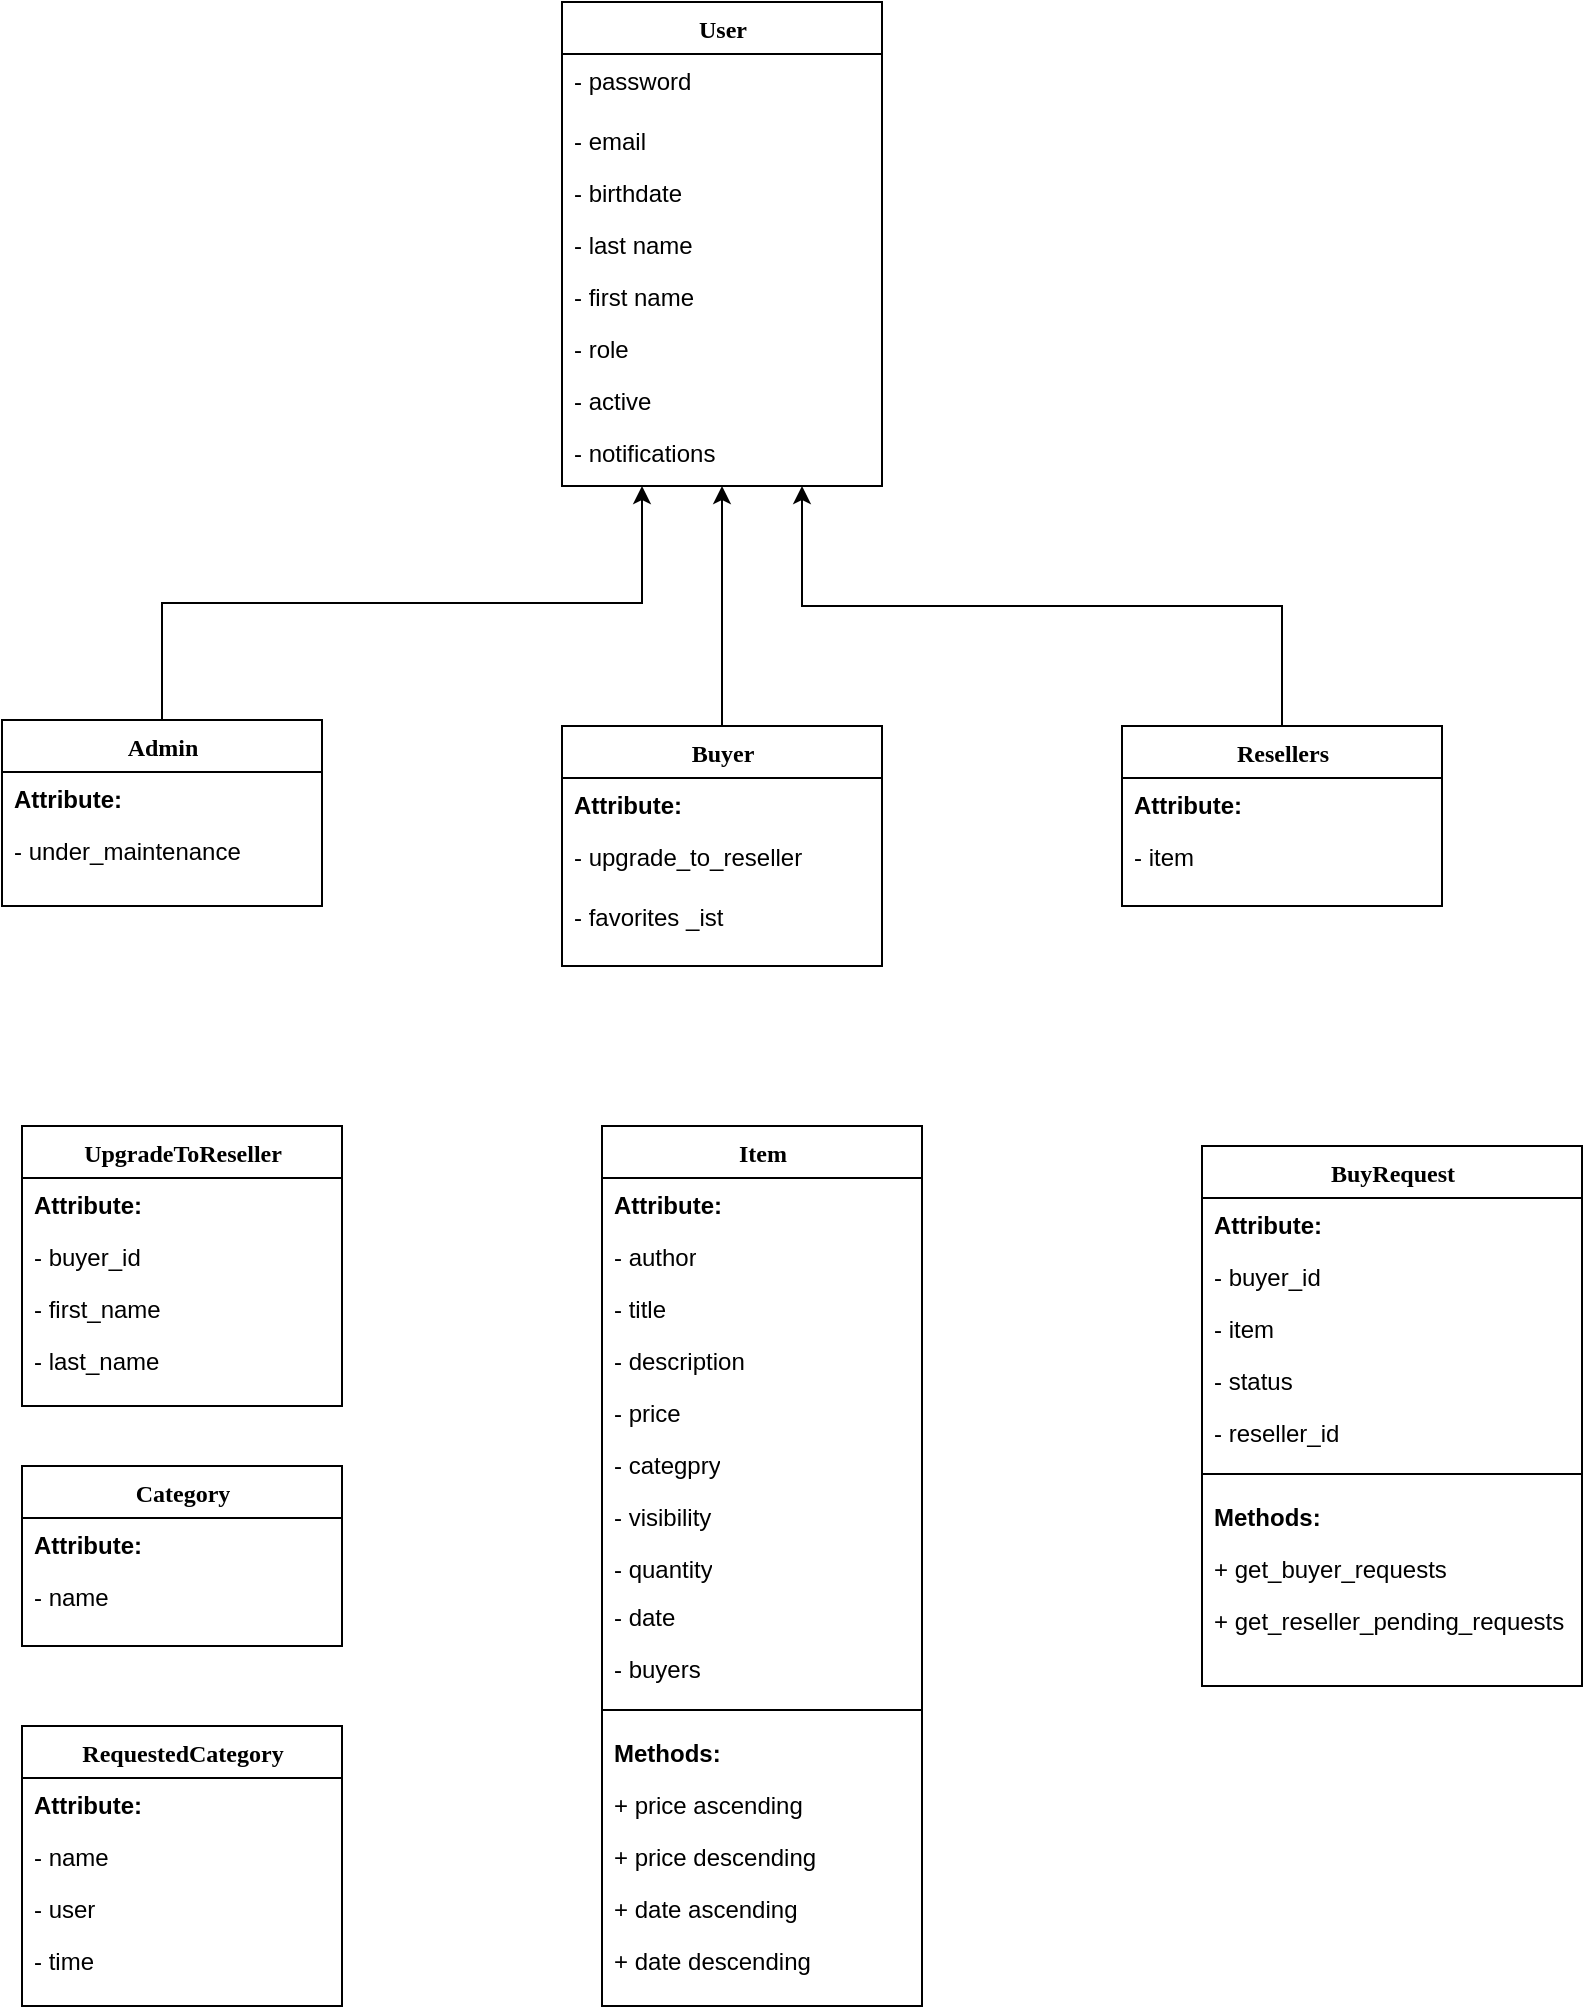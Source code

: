 <mxfile version="14.2.9" type="device"><diagram name="data model (classes)" id="9f46799a-70d6-7492-0946-bef42562c5a5"><mxGraphModel dx="868" dy="450" grid="1" gridSize="10" guides="1" tooltips="1" connect="1" arrows="1" fold="1" page="1" pageScale="1" pageWidth="1100" pageHeight="850" background="#ffffff" math="0" shadow="0"><root><mxCell id="0"/><mxCell id="1" parent="0"/><mxCell id="LSGcb7PSve5xlQzxjqPt-13" style="edgeStyle=orthogonalEdgeStyle;rounded=0;orthogonalLoop=1;jettySize=auto;html=1;exitX=0.5;exitY=0;exitDx=0;exitDy=0;fontColor=#67B519;entryX=0.5;entryY=1;entryDx=0;entryDy=0;" edge="1" parent="1" source="78961159f06e98e8-17" target="LSGcb7PSve5xlQzxjqPt-1"><mxGeometry relative="1" as="geometry"><mxPoint x="550" y="360" as="targetPoint"/></mxGeometry></mxCell><mxCell id="78961159f06e98e8-17" value="Buyer" style="swimlane;html=1;fontStyle=1;align=center;verticalAlign=top;childLayout=stackLayout;horizontal=1;startSize=26;horizontalStack=0;resizeParent=1;resizeLast=0;collapsible=1;marginBottom=0;swimlaneFillColor=#ffffff;rounded=0;shadow=0;comic=0;labelBackgroundColor=none;strokeWidth=1;fillColor=none;fontFamily=Verdana;fontSize=12" parent="1" vertex="1"><mxGeometry x="480" y="440" width="160" height="120" as="geometry"><mxRectangle x="90" y="83" width="80" height="26" as="alternateBounds"/></mxGeometry></mxCell><mxCell id="z1u7cajgUXccK8EE5B73-30" value="&lt;b&gt;Attribute:&lt;/b&gt;" style="text;html=1;strokeColor=none;fillColor=none;align=left;verticalAlign=top;spacingLeft=4;spacingRight=4;whiteSpace=wrap;overflow=hidden;rotatable=0;points=[[0,0.5],[1,0.5]];portConstraint=eastwest;" parent="78961159f06e98e8-17" vertex="1"><mxGeometry y="26" width="160" height="26" as="geometry"/></mxCell><mxCell id="78961159f06e98e8-24" value="- upgrade_to_reseller" style="text;html=1;strokeColor=none;fillColor=none;align=left;verticalAlign=top;spacingLeft=4;spacingRight=4;whiteSpace=wrap;overflow=hidden;rotatable=0;points=[[0,0.5],[1,0.5]];portConstraint=eastwest;" parent="78961159f06e98e8-17" vertex="1"><mxGeometry y="52" width="160" height="30" as="geometry"/></mxCell><mxCell id="z1u7cajgUXccK8EE5B73-24" value="- favorites _ist" style="text;html=1;strokeColor=none;fillColor=none;align=left;verticalAlign=top;spacingLeft=4;spacingRight=4;whiteSpace=wrap;overflow=hidden;rotatable=0;points=[[0,0.5],[1,0.5]];portConstraint=eastwest;" parent="78961159f06e98e8-17" vertex="1"><mxGeometry y="82" width="160" height="30" as="geometry"/></mxCell><mxCell id="LSGcb7PSve5xlQzxjqPt-15" style="edgeStyle=orthogonalEdgeStyle;rounded=0;orthogonalLoop=1;jettySize=auto;html=1;exitX=0.5;exitY=0;exitDx=0;exitDy=0;entryX=0.75;entryY=1;entryDx=0;entryDy=0;fontColor=#67B519;" edge="1" parent="1" source="78961159f06e98e8-30" target="LSGcb7PSve5xlQzxjqPt-1"><mxGeometry relative="1" as="geometry"><mxPoint x="637.12" y="377.56" as="targetPoint"/></mxGeometry></mxCell><mxCell id="78961159f06e98e8-30" value="Resellers" style="swimlane;html=1;fontStyle=1;align=center;verticalAlign=top;childLayout=stackLayout;horizontal=1;startSize=26;horizontalStack=0;resizeParent=1;resizeLast=0;collapsible=1;marginBottom=0;swimlaneFillColor=#ffffff;rounded=0;shadow=0;comic=0;labelBackgroundColor=none;strokeWidth=1;fillColor=none;fontFamily=Verdana;fontSize=12" parent="1" vertex="1"><mxGeometry x="760" y="440" width="160" height="90" as="geometry"/></mxCell><mxCell id="z1u7cajgUXccK8EE5B73-31" value="&lt;b&gt;Attribute:&lt;/b&gt;" style="text;html=1;strokeColor=none;fillColor=none;align=left;verticalAlign=top;spacingLeft=4;spacingRight=4;whiteSpace=wrap;overflow=hidden;rotatable=0;points=[[0,0.5],[1,0.5]];portConstraint=eastwest;" parent="78961159f06e98e8-30" vertex="1"><mxGeometry y="26" width="160" height="26" as="geometry"/></mxCell><mxCell id="z1u7cajgUXccK8EE5B73-52" value="- item" style="text;html=1;strokeColor=none;fillColor=none;align=left;verticalAlign=top;spacingLeft=4;spacingRight=4;whiteSpace=wrap;overflow=hidden;rotatable=0;points=[[0,0.5],[1,0.5]];portConstraint=eastwest;" parent="78961159f06e98e8-30" vertex="1"><mxGeometry y="52" width="160" height="30" as="geometry"/></mxCell><mxCell id="78961159f06e98e8-43" value="UpgradeToReseller" style="swimlane;html=1;fontStyle=1;align=center;verticalAlign=top;childLayout=stackLayout;horizontal=1;startSize=26;horizontalStack=0;resizeParent=1;resizeLast=0;collapsible=1;marginBottom=0;swimlaneFillColor=#ffffff;rounded=0;shadow=0;comic=0;labelBackgroundColor=none;strokeWidth=1;fillColor=none;fontFamily=Verdana;fontSize=12" parent="1" vertex="1"><mxGeometry x="210" y="640" width="160" height="140" as="geometry"/></mxCell><mxCell id="z1u7cajgUXccK8EE5B73-32" value="&lt;b&gt;Attribute:&lt;/b&gt;" style="text;html=1;strokeColor=none;fillColor=none;align=left;verticalAlign=top;spacingLeft=4;spacingRight=4;whiteSpace=wrap;overflow=hidden;rotatable=0;points=[[0,0.5],[1,0.5]];portConstraint=eastwest;" parent="78961159f06e98e8-43" vertex="1"><mxGeometry y="26" width="160" height="26" as="geometry"/></mxCell><mxCell id="78961159f06e98e8-44" value="- buyer_id" style="text;html=1;strokeColor=none;fillColor=none;align=left;verticalAlign=top;spacingLeft=4;spacingRight=4;whiteSpace=wrap;overflow=hidden;rotatable=0;points=[[0,0.5],[1,0.5]];portConstraint=eastwest;" parent="78961159f06e98e8-43" vertex="1"><mxGeometry y="52" width="160" height="26" as="geometry"/></mxCell><mxCell id="78961159f06e98e8-45" value="- first_name" style="text;html=1;strokeColor=none;fillColor=none;align=left;verticalAlign=top;spacingLeft=4;spacingRight=4;whiteSpace=wrap;overflow=hidden;rotatable=0;points=[[0,0.5],[1,0.5]];portConstraint=eastwest;" parent="78961159f06e98e8-43" vertex="1"><mxGeometry y="78" width="160" height="26" as="geometry"/></mxCell><mxCell id="78961159f06e98e8-49" value="- last_name" style="text;html=1;strokeColor=none;fillColor=none;align=left;verticalAlign=top;spacingLeft=4;spacingRight=4;whiteSpace=wrap;overflow=hidden;rotatable=0;points=[[0,0.5],[1,0.5]];portConstraint=eastwest;" parent="78961159f06e98e8-43" vertex="1"><mxGeometry y="104" width="160" height="26" as="geometry"/></mxCell><mxCell id="LSGcb7PSve5xlQzxjqPt-14" style="edgeStyle=orthogonalEdgeStyle;rounded=0;orthogonalLoop=1;jettySize=auto;html=1;exitX=0.5;exitY=0;exitDx=0;exitDy=0;fontColor=#67B519;entryX=0.25;entryY=1;entryDx=0;entryDy=0;" edge="1" parent="1" source="z1u7cajgUXccK8EE5B73-54" target="LSGcb7PSve5xlQzxjqPt-1"><mxGeometry relative="1" as="geometry"><mxPoint x="490" y="370" as="targetPoint"/></mxGeometry></mxCell><mxCell id="z1u7cajgUXccK8EE5B73-54" value="Admin" style="swimlane;html=1;fontStyle=1;align=center;verticalAlign=top;childLayout=stackLayout;horizontal=1;startSize=26;horizontalStack=0;resizeParent=1;resizeLast=0;collapsible=1;marginBottom=0;swimlaneFillColor=#ffffff;rounded=0;shadow=0;comic=0;labelBackgroundColor=none;strokeWidth=1;fillColor=none;fontFamily=Verdana;fontSize=12" parent="1" vertex="1"><mxGeometry x="200" y="437" width="160" height="93" as="geometry"><mxRectangle x="90" y="83" width="80" height="26" as="alternateBounds"/></mxGeometry></mxCell><mxCell id="z1u7cajgUXccK8EE5B73-55" value="&lt;b&gt;Attribute:&lt;/b&gt;" style="text;html=1;strokeColor=none;fillColor=none;align=left;verticalAlign=top;spacingLeft=4;spacingRight=4;whiteSpace=wrap;overflow=hidden;rotatable=0;points=[[0,0.5],[1,0.5]];portConstraint=eastwest;" parent="z1u7cajgUXccK8EE5B73-54" vertex="1"><mxGeometry y="26" width="160" height="26" as="geometry"/></mxCell><mxCell id="z1u7cajgUXccK8EE5B73-56" value="- under_maintenance" style="text;html=1;strokeColor=none;fillColor=none;align=left;verticalAlign=top;spacingLeft=4;spacingRight=4;whiteSpace=wrap;overflow=hidden;rotatable=0;points=[[0,0.5],[1,0.5]];portConstraint=eastwest;" parent="z1u7cajgUXccK8EE5B73-54" vertex="1"><mxGeometry y="52" width="160" height="26" as="geometry"/></mxCell><mxCell id="LSGcb7PSve5xlQzxjqPt-1" value="User" style="swimlane;html=1;fontStyle=1;align=center;verticalAlign=top;childLayout=stackLayout;horizontal=1;startSize=26;horizontalStack=0;resizeParent=1;resizeLast=0;collapsible=1;marginBottom=0;swimlaneFillColor=#ffffff;rounded=0;shadow=0;comic=0;labelBackgroundColor=none;strokeWidth=1;fillColor=none;fontFamily=Verdana;fontSize=12" vertex="1" parent="1"><mxGeometry x="480" y="78" width="160" height="242" as="geometry"/></mxCell><mxCell id="LSGcb7PSve5xlQzxjqPt-20" value="- password" style="text;html=1;strokeColor=none;fillColor=none;align=left;verticalAlign=top;spacingLeft=4;spacingRight=4;whiteSpace=wrap;overflow=hidden;rotatable=0;points=[[0,0.5],[1,0.5]];portConstraint=eastwest;" vertex="1" parent="LSGcb7PSve5xlQzxjqPt-1"><mxGeometry y="26" width="160" height="30" as="geometry"/></mxCell><mxCell id="LSGcb7PSve5xlQzxjqPt-19" value="- email" style="text;html=1;strokeColor=none;fillColor=none;align=left;verticalAlign=top;spacingLeft=4;spacingRight=4;whiteSpace=wrap;overflow=hidden;rotatable=0;points=[[0,0.5],[1,0.5]];portConstraint=eastwest;" vertex="1" parent="LSGcb7PSve5xlQzxjqPt-1"><mxGeometry y="56" width="160" height="26" as="geometry"/></mxCell><mxCell id="LSGcb7PSve5xlQzxjqPt-18" value="- birthdate" style="text;html=1;strokeColor=none;fillColor=none;align=left;verticalAlign=top;spacingLeft=4;spacingRight=4;whiteSpace=wrap;overflow=hidden;rotatable=0;points=[[0,0.5],[1,0.5]];portConstraint=eastwest;" vertex="1" parent="LSGcb7PSve5xlQzxjqPt-1"><mxGeometry y="82" width="160" height="26" as="geometry"/></mxCell><mxCell id="LSGcb7PSve5xlQzxjqPt-17" value="- last name" style="text;html=1;strokeColor=none;fillColor=none;align=left;verticalAlign=top;spacingLeft=4;spacingRight=4;whiteSpace=wrap;overflow=hidden;rotatable=0;points=[[0,0.5],[1,0.5]];portConstraint=eastwest;" vertex="1" parent="LSGcb7PSve5xlQzxjqPt-1"><mxGeometry y="108" width="160" height="26" as="geometry"/></mxCell><mxCell id="LSGcb7PSve5xlQzxjqPt-16" value="- first name" style="text;html=1;strokeColor=none;fillColor=none;align=left;verticalAlign=top;spacingLeft=4;spacingRight=4;whiteSpace=wrap;overflow=hidden;rotatable=0;points=[[0,0.5],[1,0.5]];portConstraint=eastwest;" vertex="1" parent="LSGcb7PSve5xlQzxjqPt-1"><mxGeometry y="134" width="160" height="26" as="geometry"/></mxCell><mxCell id="LSGcb7PSve5xlQzxjqPt-21" value="- role" style="text;html=1;strokeColor=none;fillColor=none;align=left;verticalAlign=top;spacingLeft=4;spacingRight=4;whiteSpace=wrap;overflow=hidden;rotatable=0;points=[[0,0.5],[1,0.5]];portConstraint=eastwest;" vertex="1" parent="LSGcb7PSve5xlQzxjqPt-1"><mxGeometry y="160" width="160" height="26" as="geometry"/></mxCell><mxCell id="LSGcb7PSve5xlQzxjqPt-22" value="- active" style="text;html=1;strokeColor=none;fillColor=none;align=left;verticalAlign=top;spacingLeft=4;spacingRight=4;whiteSpace=wrap;overflow=hidden;rotatable=0;points=[[0,0.5],[1,0.5]];portConstraint=eastwest;" vertex="1" parent="LSGcb7PSve5xlQzxjqPt-1"><mxGeometry y="186" width="160" height="26" as="geometry"/></mxCell><mxCell id="LSGcb7PSve5xlQzxjqPt-23" value="- notifications" style="text;html=1;strokeColor=none;fillColor=none;align=left;verticalAlign=top;spacingLeft=4;spacingRight=4;whiteSpace=wrap;overflow=hidden;rotatable=0;points=[[0,0.5],[1,0.5]];portConstraint=eastwest;" vertex="1" parent="LSGcb7PSve5xlQzxjqPt-1"><mxGeometry y="212" width="160" height="26" as="geometry"/></mxCell><mxCell id="LSGcb7PSve5xlQzxjqPt-29" value="Item" style="swimlane;html=1;fontStyle=1;align=center;verticalAlign=top;childLayout=stackLayout;horizontal=1;startSize=26;horizontalStack=0;resizeParent=1;resizeLast=0;collapsible=1;marginBottom=0;swimlaneFillColor=#ffffff;rounded=0;shadow=0;comic=0;labelBackgroundColor=none;strokeWidth=1;fillColor=none;fontFamily=Verdana;fontSize=12" vertex="1" parent="1"><mxGeometry x="500" y="640" width="160" height="440" as="geometry"/></mxCell><mxCell id="LSGcb7PSve5xlQzxjqPt-30" value="&lt;b&gt;Attribute:&lt;/b&gt;" style="text;html=1;strokeColor=none;fillColor=none;align=left;verticalAlign=top;spacingLeft=4;spacingRight=4;whiteSpace=wrap;overflow=hidden;rotatable=0;points=[[0,0.5],[1,0.5]];portConstraint=eastwest;" vertex="1" parent="LSGcb7PSve5xlQzxjqPt-29"><mxGeometry y="26" width="160" height="26" as="geometry"/></mxCell><mxCell id="LSGcb7PSve5xlQzxjqPt-31" value="- author" style="text;html=1;strokeColor=none;fillColor=none;align=left;verticalAlign=top;spacingLeft=4;spacingRight=4;whiteSpace=wrap;overflow=hidden;rotatable=0;points=[[0,0.5],[1,0.5]];portConstraint=eastwest;" vertex="1" parent="LSGcb7PSve5xlQzxjqPt-29"><mxGeometry y="52" width="160" height="26" as="geometry"/></mxCell><mxCell id="LSGcb7PSve5xlQzxjqPt-32" value="- title" style="text;html=1;strokeColor=none;fillColor=none;align=left;verticalAlign=top;spacingLeft=4;spacingRight=4;whiteSpace=wrap;overflow=hidden;rotatable=0;points=[[0,0.5],[1,0.5]];portConstraint=eastwest;" vertex="1" parent="LSGcb7PSve5xlQzxjqPt-29"><mxGeometry y="78" width="160" height="26" as="geometry"/></mxCell><mxCell id="LSGcb7PSve5xlQzxjqPt-33" value="- description" style="text;html=1;strokeColor=none;fillColor=none;align=left;verticalAlign=top;spacingLeft=4;spacingRight=4;whiteSpace=wrap;overflow=hidden;rotatable=0;points=[[0,0.5],[1,0.5]];portConstraint=eastwest;" vertex="1" parent="LSGcb7PSve5xlQzxjqPt-29"><mxGeometry y="104" width="160" height="26" as="geometry"/></mxCell><mxCell id="LSGcb7PSve5xlQzxjqPt-35" value="- price" style="text;html=1;strokeColor=none;fillColor=none;align=left;verticalAlign=top;spacingLeft=4;spacingRight=4;whiteSpace=wrap;overflow=hidden;rotatable=0;points=[[0,0.5],[1,0.5]];portConstraint=eastwest;" vertex="1" parent="LSGcb7PSve5xlQzxjqPt-29"><mxGeometry y="130" width="160" height="26" as="geometry"/></mxCell><mxCell id="LSGcb7PSve5xlQzxjqPt-36" value="- categpry" style="text;html=1;strokeColor=none;fillColor=none;align=left;verticalAlign=top;spacingLeft=4;spacingRight=4;whiteSpace=wrap;overflow=hidden;rotatable=0;points=[[0,0.5],[1,0.5]];portConstraint=eastwest;" vertex="1" parent="LSGcb7PSve5xlQzxjqPt-29"><mxGeometry y="156" width="160" height="26" as="geometry"/></mxCell><mxCell id="LSGcb7PSve5xlQzxjqPt-37" value="- visibility" style="text;html=1;strokeColor=none;fillColor=none;align=left;verticalAlign=top;spacingLeft=4;spacingRight=4;whiteSpace=wrap;overflow=hidden;rotatable=0;points=[[0,0.5],[1,0.5]];portConstraint=eastwest;" vertex="1" parent="LSGcb7PSve5xlQzxjqPt-29"><mxGeometry y="182" width="160" height="26" as="geometry"/></mxCell><mxCell id="LSGcb7PSve5xlQzxjqPt-38" value="- quantity" style="text;html=1;strokeColor=none;fillColor=none;align=left;verticalAlign=top;spacingLeft=4;spacingRight=4;whiteSpace=wrap;overflow=hidden;rotatable=0;points=[[0,0.5],[1,0.5]];portConstraint=eastwest;" vertex="1" parent="LSGcb7PSve5xlQzxjqPt-29"><mxGeometry y="208" width="160" height="24" as="geometry"/></mxCell><mxCell id="LSGcb7PSve5xlQzxjqPt-39" value="- date" style="text;html=1;strokeColor=none;fillColor=none;align=left;verticalAlign=top;spacingLeft=4;spacingRight=4;whiteSpace=wrap;overflow=hidden;rotatable=0;points=[[0,0.5],[1,0.5]];portConstraint=eastwest;" vertex="1" parent="LSGcb7PSve5xlQzxjqPt-29"><mxGeometry y="232" width="160" height="26" as="geometry"/></mxCell><mxCell id="LSGcb7PSve5xlQzxjqPt-40" value="- buyers" style="text;html=1;strokeColor=none;fillColor=none;align=left;verticalAlign=top;spacingLeft=4;spacingRight=4;whiteSpace=wrap;overflow=hidden;rotatable=0;points=[[0,0.5],[1,0.5]];portConstraint=eastwest;" vertex="1" parent="LSGcb7PSve5xlQzxjqPt-29"><mxGeometry y="258" width="160" height="26" as="geometry"/></mxCell><mxCell id="LSGcb7PSve5xlQzxjqPt-34" value="" style="line;html=1;strokeWidth=1;fillColor=none;align=left;verticalAlign=middle;spacingTop=-1;spacingLeft=3;spacingRight=3;rotatable=0;labelPosition=right;points=[];portConstraint=eastwest;" vertex="1" parent="LSGcb7PSve5xlQzxjqPt-29"><mxGeometry y="284" width="160" height="16" as="geometry"/></mxCell><mxCell id="LSGcb7PSve5xlQzxjqPt-43" value="&lt;b&gt;Methods:&lt;/b&gt;" style="text;html=1;strokeColor=none;fillColor=none;align=left;verticalAlign=top;spacingLeft=4;spacingRight=4;whiteSpace=wrap;overflow=hidden;rotatable=0;points=[[0,0.5],[1,0.5]];portConstraint=eastwest;" vertex="1" parent="LSGcb7PSve5xlQzxjqPt-29"><mxGeometry y="300" width="160" height="26" as="geometry"/></mxCell><mxCell id="LSGcb7PSve5xlQzxjqPt-42" value="+ price ascending" style="text;html=1;strokeColor=none;fillColor=none;align=left;verticalAlign=top;spacingLeft=4;spacingRight=4;whiteSpace=wrap;overflow=hidden;rotatable=0;points=[[0,0.5],[1,0.5]];portConstraint=eastwest;" vertex="1" parent="LSGcb7PSve5xlQzxjqPt-29"><mxGeometry y="326" width="160" height="26" as="geometry"/></mxCell><mxCell id="LSGcb7PSve5xlQzxjqPt-47" value="+ price descending" style="text;html=1;strokeColor=none;fillColor=none;align=left;verticalAlign=top;spacingLeft=4;spacingRight=4;whiteSpace=wrap;overflow=hidden;rotatable=0;points=[[0,0.5],[1,0.5]];portConstraint=eastwest;" vertex="1" parent="LSGcb7PSve5xlQzxjqPt-29"><mxGeometry y="352" width="160" height="26" as="geometry"/></mxCell><mxCell id="LSGcb7PSve5xlQzxjqPt-46" value="+ date ascending" style="text;html=1;strokeColor=none;fillColor=none;align=left;verticalAlign=top;spacingLeft=4;spacingRight=4;whiteSpace=wrap;overflow=hidden;rotatable=0;points=[[0,0.5],[1,0.5]];portConstraint=eastwest;" vertex="1" parent="LSGcb7PSve5xlQzxjqPt-29"><mxGeometry y="378" width="160" height="26" as="geometry"/></mxCell><mxCell id="LSGcb7PSve5xlQzxjqPt-45" value="+ date descending" style="text;html=1;strokeColor=none;fillColor=none;align=left;verticalAlign=top;spacingLeft=4;spacingRight=4;whiteSpace=wrap;overflow=hidden;rotatable=0;points=[[0,0.5],[1,0.5]];portConstraint=eastwest;" vertex="1" parent="LSGcb7PSve5xlQzxjqPt-29"><mxGeometry y="404" width="160" height="26" as="geometry"/></mxCell><mxCell id="LSGcb7PSve5xlQzxjqPt-48" value="BuyRequest" style="swimlane;html=1;fontStyle=1;align=center;verticalAlign=top;childLayout=stackLayout;horizontal=1;startSize=26;horizontalStack=0;resizeParent=1;resizeLast=0;collapsible=1;marginBottom=0;swimlaneFillColor=#ffffff;rounded=0;shadow=0;comic=0;labelBackgroundColor=none;strokeWidth=1;fillColor=none;fontFamily=Verdana;fontSize=12" vertex="1" parent="1"><mxGeometry x="800" y="650" width="190" height="270" as="geometry"/></mxCell><mxCell id="LSGcb7PSve5xlQzxjqPt-49" value="&lt;b&gt;Attribute:&lt;/b&gt;" style="text;html=1;strokeColor=none;fillColor=none;align=left;verticalAlign=top;spacingLeft=4;spacingRight=4;whiteSpace=wrap;overflow=hidden;rotatable=0;points=[[0,0.5],[1,0.5]];portConstraint=eastwest;" vertex="1" parent="LSGcb7PSve5xlQzxjqPt-48"><mxGeometry y="26" width="190" height="26" as="geometry"/></mxCell><mxCell id="LSGcb7PSve5xlQzxjqPt-50" value="- buyer_id" style="text;html=1;strokeColor=none;fillColor=none;align=left;verticalAlign=top;spacingLeft=4;spacingRight=4;whiteSpace=wrap;overflow=hidden;rotatable=0;points=[[0,0.5],[1,0.5]];portConstraint=eastwest;" vertex="1" parent="LSGcb7PSve5xlQzxjqPt-48"><mxGeometry y="52" width="190" height="26" as="geometry"/></mxCell><mxCell id="LSGcb7PSve5xlQzxjqPt-51" value="- item" style="text;html=1;strokeColor=none;fillColor=none;align=left;verticalAlign=top;spacingLeft=4;spacingRight=4;whiteSpace=wrap;overflow=hidden;rotatable=0;points=[[0,0.5],[1,0.5]];portConstraint=eastwest;" vertex="1" parent="LSGcb7PSve5xlQzxjqPt-48"><mxGeometry y="78" width="190" height="26" as="geometry"/></mxCell><mxCell id="LSGcb7PSve5xlQzxjqPt-52" value="- status" style="text;html=1;strokeColor=none;fillColor=none;align=left;verticalAlign=top;spacingLeft=4;spacingRight=4;whiteSpace=wrap;overflow=hidden;rotatable=0;points=[[0,0.5],[1,0.5]];portConstraint=eastwest;" vertex="1" parent="LSGcb7PSve5xlQzxjqPt-48"><mxGeometry y="104" width="190" height="26" as="geometry"/></mxCell><mxCell id="LSGcb7PSve5xlQzxjqPt-53" value="- reseller_id" style="text;html=1;strokeColor=none;fillColor=none;align=left;verticalAlign=top;spacingLeft=4;spacingRight=4;whiteSpace=wrap;overflow=hidden;rotatable=0;points=[[0,0.5],[1,0.5]];portConstraint=eastwest;" vertex="1" parent="LSGcb7PSve5xlQzxjqPt-48"><mxGeometry y="130" width="190" height="26" as="geometry"/></mxCell><mxCell id="LSGcb7PSve5xlQzxjqPt-59" value="" style="line;html=1;strokeWidth=1;fillColor=none;align=left;verticalAlign=middle;spacingTop=-1;spacingLeft=3;spacingRight=3;rotatable=0;labelPosition=right;points=[];portConstraint=eastwest;" vertex="1" parent="LSGcb7PSve5xlQzxjqPt-48"><mxGeometry y="156" width="190" height="16" as="geometry"/></mxCell><mxCell id="LSGcb7PSve5xlQzxjqPt-60" value="&lt;b&gt;Methods:&lt;/b&gt;" style="text;html=1;strokeColor=none;fillColor=none;align=left;verticalAlign=top;spacingLeft=4;spacingRight=4;whiteSpace=wrap;overflow=hidden;rotatable=0;points=[[0,0.5],[1,0.5]];portConstraint=eastwest;" vertex="1" parent="LSGcb7PSve5xlQzxjqPt-48"><mxGeometry y="172" width="190" height="26" as="geometry"/></mxCell><mxCell id="LSGcb7PSve5xlQzxjqPt-61" value="+ get_buyer_requests" style="text;html=1;strokeColor=none;fillColor=none;align=left;verticalAlign=top;spacingLeft=4;spacingRight=4;whiteSpace=wrap;overflow=hidden;rotatable=0;points=[[0,0.5],[1,0.5]];portConstraint=eastwest;" vertex="1" parent="LSGcb7PSve5xlQzxjqPt-48"><mxGeometry y="198" width="190" height="26" as="geometry"/></mxCell><mxCell id="LSGcb7PSve5xlQzxjqPt-62" value="+ get_reseller_pending_requests" style="text;html=1;strokeColor=none;fillColor=none;align=left;verticalAlign=top;spacingLeft=4;spacingRight=4;whiteSpace=wrap;overflow=hidden;rotatable=0;points=[[0,0.5],[1,0.5]];portConstraint=eastwest;" vertex="1" parent="LSGcb7PSve5xlQzxjqPt-48"><mxGeometry y="224" width="190" height="26" as="geometry"/></mxCell><mxCell id="LSGcb7PSve5xlQzxjqPt-65" value="Category" style="swimlane;html=1;fontStyle=1;align=center;verticalAlign=top;childLayout=stackLayout;horizontal=1;startSize=26;horizontalStack=0;resizeParent=1;resizeLast=0;collapsible=1;marginBottom=0;swimlaneFillColor=#ffffff;rounded=0;shadow=0;comic=0;labelBackgroundColor=none;strokeWidth=1;fillColor=none;fontFamily=Verdana;fontSize=12" vertex="1" parent="1"><mxGeometry x="210" y="810" width="160" height="90" as="geometry"/></mxCell><mxCell id="LSGcb7PSve5xlQzxjqPt-66" value="&lt;b&gt;Attribute:&lt;/b&gt;" style="text;html=1;strokeColor=none;fillColor=none;align=left;verticalAlign=top;spacingLeft=4;spacingRight=4;whiteSpace=wrap;overflow=hidden;rotatable=0;points=[[0,0.5],[1,0.5]];portConstraint=eastwest;" vertex="1" parent="LSGcb7PSve5xlQzxjqPt-65"><mxGeometry y="26" width="160" height="26" as="geometry"/></mxCell><mxCell id="LSGcb7PSve5xlQzxjqPt-67" value="- name" style="text;html=1;strokeColor=none;fillColor=none;align=left;verticalAlign=top;spacingLeft=4;spacingRight=4;whiteSpace=wrap;overflow=hidden;rotatable=0;points=[[0,0.5],[1,0.5]];portConstraint=eastwest;" vertex="1" parent="LSGcb7PSve5xlQzxjqPt-65"><mxGeometry y="52" width="160" height="26" as="geometry"/></mxCell><mxCell id="LSGcb7PSve5xlQzxjqPt-70" value="RequestedCategory" style="swimlane;html=1;fontStyle=1;align=center;verticalAlign=top;childLayout=stackLayout;horizontal=1;startSize=26;horizontalStack=0;resizeParent=1;resizeLast=0;collapsible=1;marginBottom=0;swimlaneFillColor=#ffffff;rounded=0;shadow=0;comic=0;labelBackgroundColor=none;strokeWidth=1;fillColor=none;fontFamily=Verdana;fontSize=12" vertex="1" parent="1"><mxGeometry x="210" y="940" width="160" height="140" as="geometry"/></mxCell><mxCell id="LSGcb7PSve5xlQzxjqPt-71" value="&lt;b&gt;Attribute:&lt;/b&gt;" style="text;html=1;strokeColor=none;fillColor=none;align=left;verticalAlign=top;spacingLeft=4;spacingRight=4;whiteSpace=wrap;overflow=hidden;rotatable=0;points=[[0,0.5],[1,0.5]];portConstraint=eastwest;" vertex="1" parent="LSGcb7PSve5xlQzxjqPt-70"><mxGeometry y="26" width="160" height="26" as="geometry"/></mxCell><mxCell id="LSGcb7PSve5xlQzxjqPt-72" value="- name" style="text;html=1;strokeColor=none;fillColor=none;align=left;verticalAlign=top;spacingLeft=4;spacingRight=4;whiteSpace=wrap;overflow=hidden;rotatable=0;points=[[0,0.5],[1,0.5]];portConstraint=eastwest;" vertex="1" parent="LSGcb7PSve5xlQzxjqPt-70"><mxGeometry y="52" width="160" height="26" as="geometry"/></mxCell><mxCell id="LSGcb7PSve5xlQzxjqPt-74" value="- user" style="text;html=1;strokeColor=none;fillColor=none;align=left;verticalAlign=top;spacingLeft=4;spacingRight=4;whiteSpace=wrap;overflow=hidden;rotatable=0;points=[[0,0.5],[1,0.5]];portConstraint=eastwest;" vertex="1" parent="LSGcb7PSve5xlQzxjqPt-70"><mxGeometry y="78" width="160" height="26" as="geometry"/></mxCell><mxCell id="LSGcb7PSve5xlQzxjqPt-73" value="- time" style="text;html=1;strokeColor=none;fillColor=none;align=left;verticalAlign=top;spacingLeft=4;spacingRight=4;whiteSpace=wrap;overflow=hidden;rotatable=0;points=[[0,0.5],[1,0.5]];portConstraint=eastwest;" vertex="1" parent="LSGcb7PSve5xlQzxjqPt-70"><mxGeometry y="104" width="160" height="26" as="geometry"/></mxCell></root></mxGraphModel></diagram></mxfile>